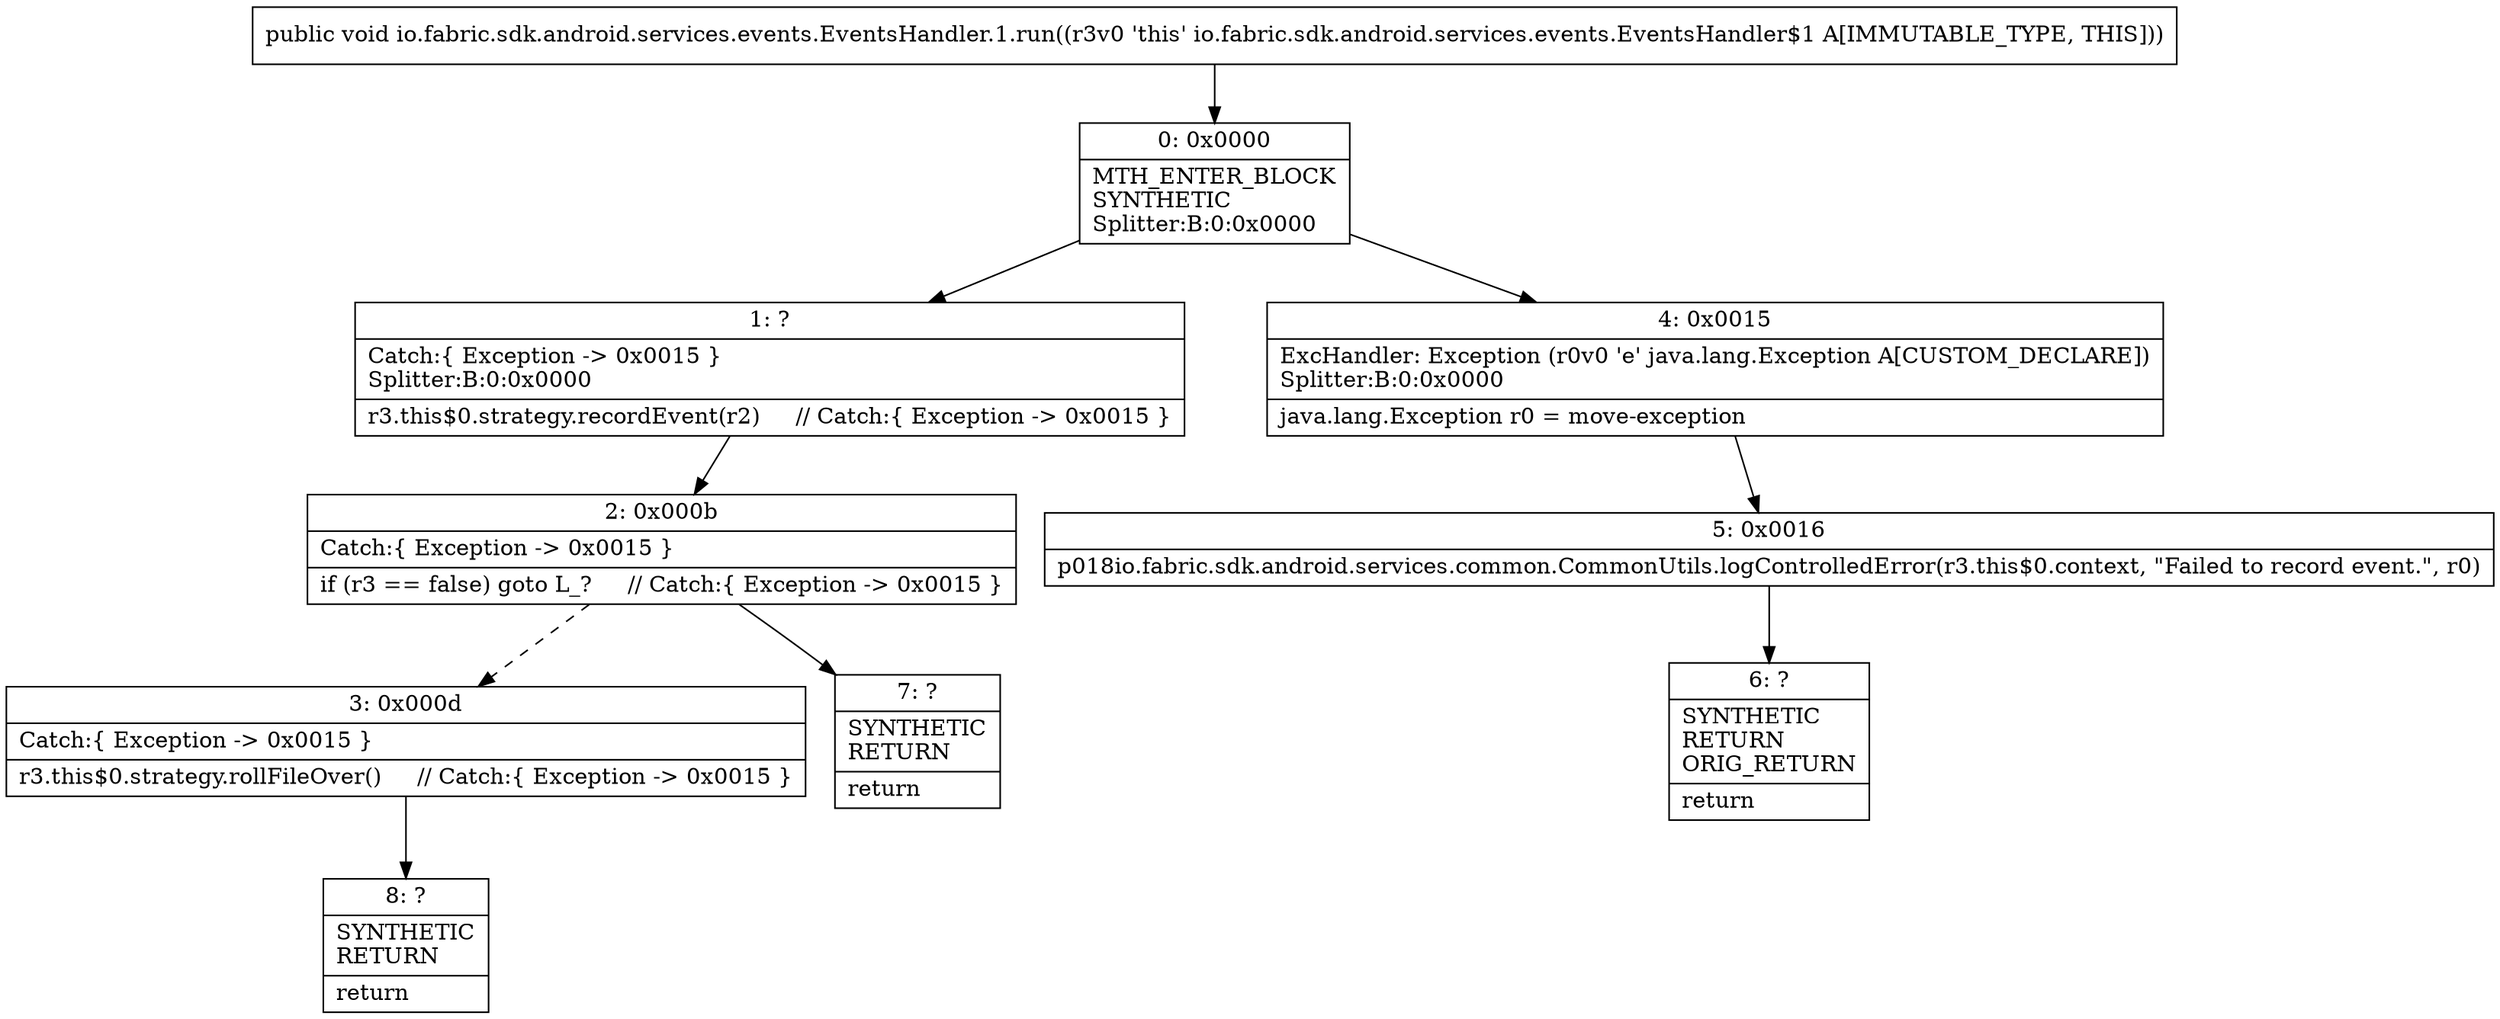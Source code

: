 digraph "CFG forio.fabric.sdk.android.services.events.EventsHandler.1.run()V" {
Node_0 [shape=record,label="{0\:\ 0x0000|MTH_ENTER_BLOCK\lSYNTHETIC\lSplitter:B:0:0x0000\l}"];
Node_1 [shape=record,label="{1\:\ ?|Catch:\{ Exception \-\> 0x0015 \}\lSplitter:B:0:0x0000\l|r3.this$0.strategy.recordEvent(r2)     \/\/ Catch:\{ Exception \-\> 0x0015 \}\l}"];
Node_2 [shape=record,label="{2\:\ 0x000b|Catch:\{ Exception \-\> 0x0015 \}\l|if (r3 == false) goto L_?     \/\/ Catch:\{ Exception \-\> 0x0015 \}\l}"];
Node_3 [shape=record,label="{3\:\ 0x000d|Catch:\{ Exception \-\> 0x0015 \}\l|r3.this$0.strategy.rollFileOver()     \/\/ Catch:\{ Exception \-\> 0x0015 \}\l}"];
Node_4 [shape=record,label="{4\:\ 0x0015|ExcHandler: Exception (r0v0 'e' java.lang.Exception A[CUSTOM_DECLARE])\lSplitter:B:0:0x0000\l|java.lang.Exception r0 = move\-exception\l}"];
Node_5 [shape=record,label="{5\:\ 0x0016|p018io.fabric.sdk.android.services.common.CommonUtils.logControlledError(r3.this$0.context, \"Failed to record event.\", r0)\l}"];
Node_6 [shape=record,label="{6\:\ ?|SYNTHETIC\lRETURN\lORIG_RETURN\l|return\l}"];
Node_7 [shape=record,label="{7\:\ ?|SYNTHETIC\lRETURN\l|return\l}"];
Node_8 [shape=record,label="{8\:\ ?|SYNTHETIC\lRETURN\l|return\l}"];
MethodNode[shape=record,label="{public void io.fabric.sdk.android.services.events.EventsHandler.1.run((r3v0 'this' io.fabric.sdk.android.services.events.EventsHandler$1 A[IMMUTABLE_TYPE, THIS])) }"];
MethodNode -> Node_0;
Node_0 -> Node_1;
Node_0 -> Node_4;
Node_1 -> Node_2;
Node_2 -> Node_3[style=dashed];
Node_2 -> Node_7;
Node_3 -> Node_8;
Node_4 -> Node_5;
Node_5 -> Node_6;
}

